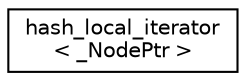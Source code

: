 digraph "Graphical Class Hierarchy"
{
  edge [fontname="Helvetica",fontsize="10",labelfontname="Helvetica",labelfontsize="10"];
  node [fontname="Helvetica",fontsize="10",shape=record];
  rankdir="LR";
  Node1 [label="hash_local_iterator\l\< _NodePtr \>",height=0.2,width=0.4,color="black", fillcolor="white", style="filled",URL="$classhash__local__iterator.html"];
}
